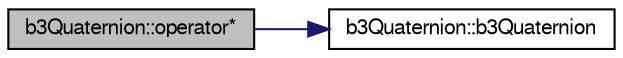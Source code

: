 digraph G
{
  bgcolor="transparent";
  edge [fontname="FreeSans",fontsize=10,labelfontname="FreeSans",labelfontsize=10];
  node [fontname="FreeSans",fontsize=10,shape=record];
  rankdir=LR;
  Node1 [label="b3Quaternion::operator*",height=0.2,width=0.4,color="black", fillcolor="grey75", style="filled" fontcolor="black"];
  Node1 -> Node2 [color="midnightblue",fontsize=10,style="solid"];
  Node2 [label="b3Quaternion::b3Quaternion",height=0.2,width=0.4,color="black",URL="$classb3_quaternion.html#e4b6e029b2e987e463249e4e14f5da4d",tooltip="No initialization constructor."];
}
